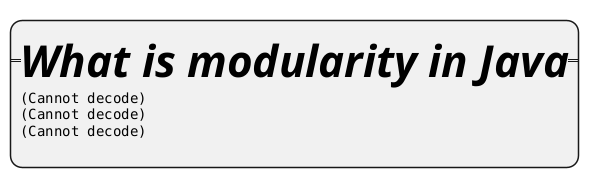 @startmindmap
*:==<b><size:44><i>What is modularity in Java==
<img:images/img_161.png>
<img:images/img_162.png>
<img:images/img_163.png>
;
@endmindmap
